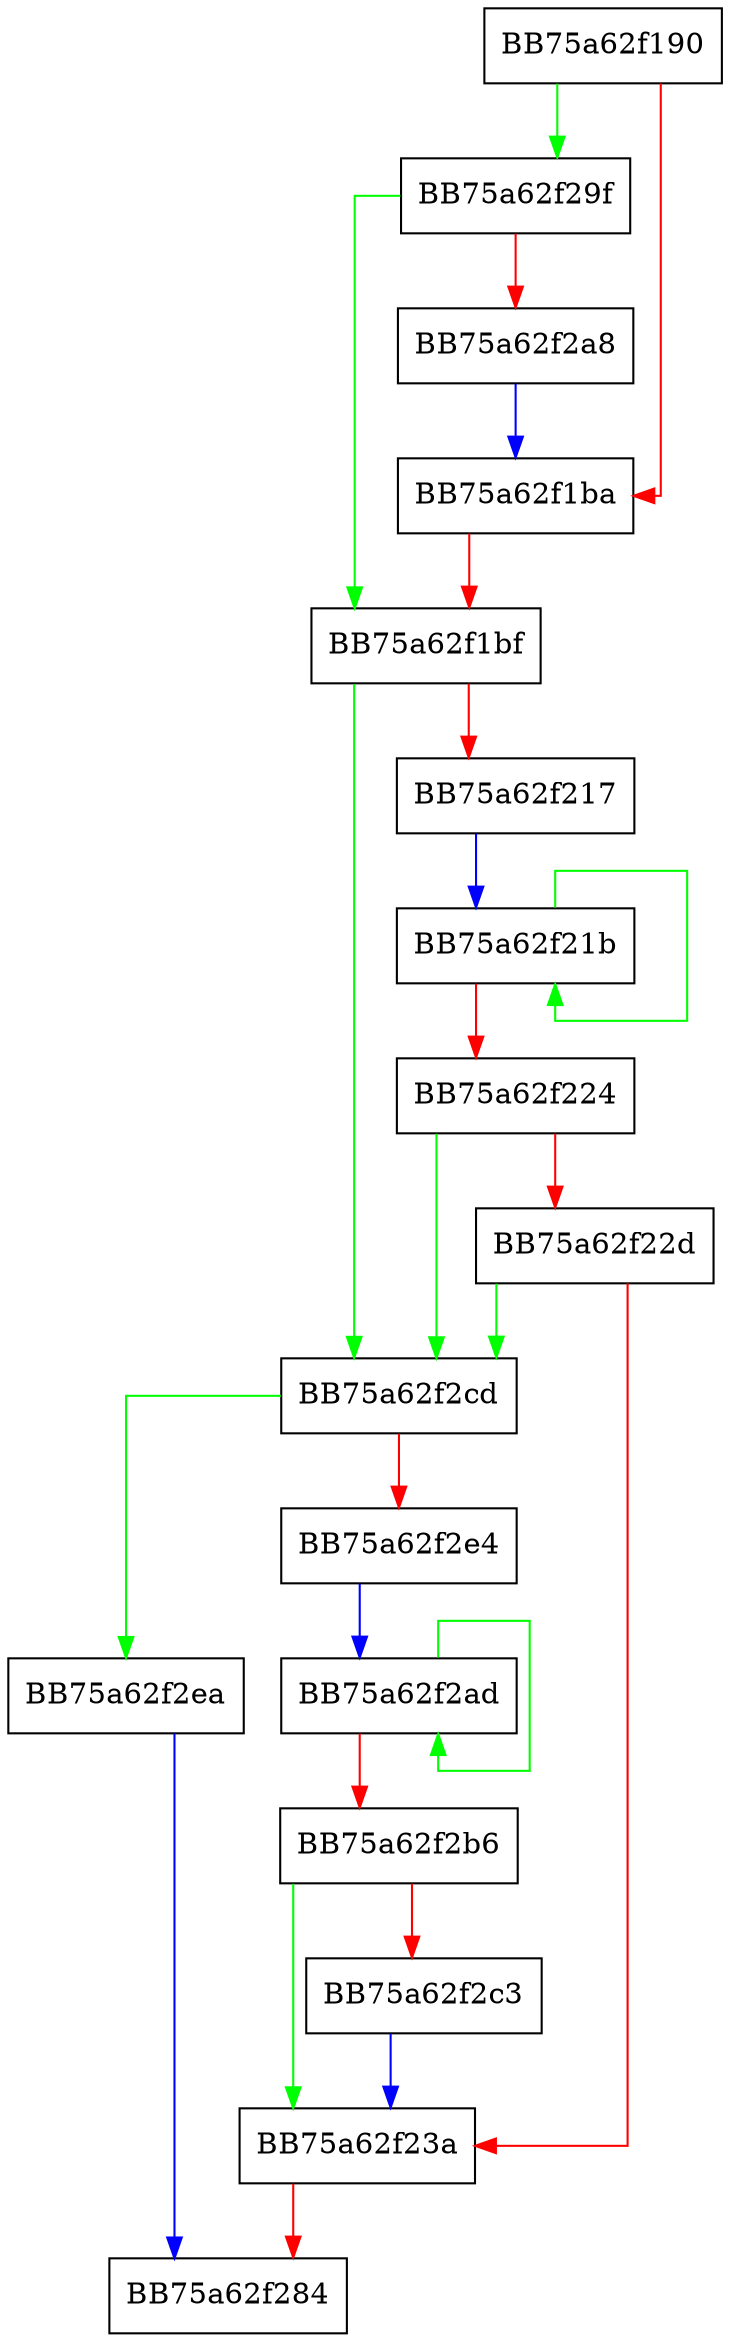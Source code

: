 digraph PopulateFileInfoFromRawData {
  node [shape="box"];
  graph [splines=ortho];
  BB75a62f190 -> BB75a62f29f [color="green"];
  BB75a62f190 -> BB75a62f1ba [color="red"];
  BB75a62f1ba -> BB75a62f1bf [color="red"];
  BB75a62f1bf -> BB75a62f2cd [color="green"];
  BB75a62f1bf -> BB75a62f217 [color="red"];
  BB75a62f217 -> BB75a62f21b [color="blue"];
  BB75a62f21b -> BB75a62f21b [color="green"];
  BB75a62f21b -> BB75a62f224 [color="red"];
  BB75a62f224 -> BB75a62f2cd [color="green"];
  BB75a62f224 -> BB75a62f22d [color="red"];
  BB75a62f22d -> BB75a62f2cd [color="green"];
  BB75a62f22d -> BB75a62f23a [color="red"];
  BB75a62f23a -> BB75a62f284 [color="red"];
  BB75a62f29f -> BB75a62f1bf [color="green"];
  BB75a62f29f -> BB75a62f2a8 [color="red"];
  BB75a62f2a8 -> BB75a62f1ba [color="blue"];
  BB75a62f2ad -> BB75a62f2ad [color="green"];
  BB75a62f2ad -> BB75a62f2b6 [color="red"];
  BB75a62f2b6 -> BB75a62f23a [color="green"];
  BB75a62f2b6 -> BB75a62f2c3 [color="red"];
  BB75a62f2c3 -> BB75a62f23a [color="blue"];
  BB75a62f2cd -> BB75a62f2ea [color="green"];
  BB75a62f2cd -> BB75a62f2e4 [color="red"];
  BB75a62f2e4 -> BB75a62f2ad [color="blue"];
  BB75a62f2ea -> BB75a62f284 [color="blue"];
}